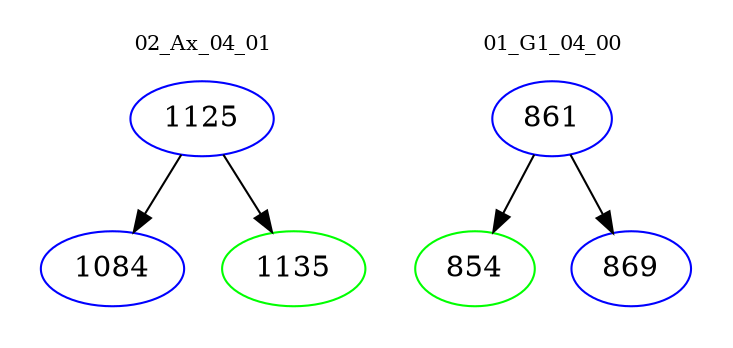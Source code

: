 digraph{
subgraph cluster_0 {
color = white
label = "02_Ax_04_01";
fontsize=10;
T0_1125 [label="1125", color="blue"]
T0_1125 -> T0_1084 [color="black"]
T0_1084 [label="1084", color="blue"]
T0_1125 -> T0_1135 [color="black"]
T0_1135 [label="1135", color="green"]
}
subgraph cluster_1 {
color = white
label = "01_G1_04_00";
fontsize=10;
T1_861 [label="861", color="blue"]
T1_861 -> T1_854 [color="black"]
T1_854 [label="854", color="green"]
T1_861 -> T1_869 [color="black"]
T1_869 [label="869", color="blue"]
}
}
